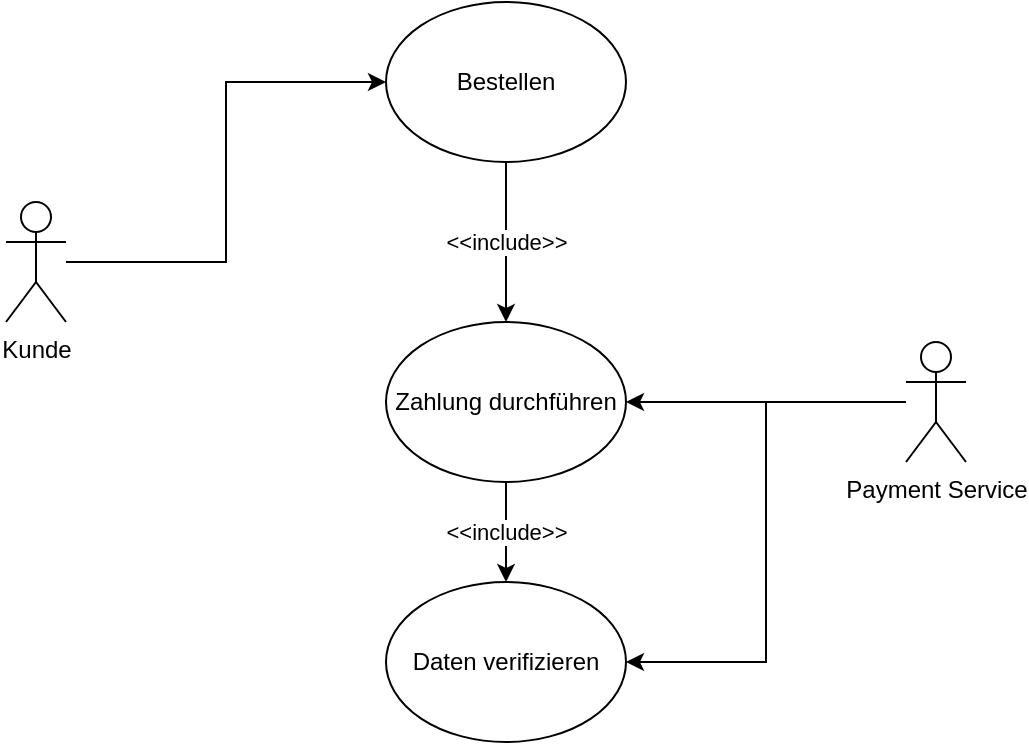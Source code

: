 <mxfile version="14.7.2" type="device"><diagram id="nvFEsnaTPt245RWx0sfy" name="Page-1"><mxGraphModel dx="1422" dy="832" grid="1" gridSize="10" guides="1" tooltips="1" connect="1" arrows="1" fold="1" page="1" pageScale="1" pageWidth="827" pageHeight="1169" math="0" shadow="0"><root><mxCell id="0"/><mxCell id="1" parent="0"/><mxCell id="0Tsr2rkA0bgnuqobSuf--5" style="edgeStyle=orthogonalEdgeStyle;rounded=0;orthogonalLoop=1;jettySize=auto;html=1;entryX=0;entryY=0.5;entryDx=0;entryDy=0;" edge="1" parent="1" source="0Tsr2rkA0bgnuqobSuf--1" target="0Tsr2rkA0bgnuqobSuf--3"><mxGeometry relative="1" as="geometry"/></mxCell><mxCell id="0Tsr2rkA0bgnuqobSuf--1" value="Kunde&lt;br&gt;" style="shape=umlActor;verticalLabelPosition=bottom;verticalAlign=top;html=1;outlineConnect=0;" vertex="1" parent="1"><mxGeometry x="110" y="310" width="30" height="60" as="geometry"/></mxCell><mxCell id="0Tsr2rkA0bgnuqobSuf--10" value="&amp;lt;&amp;lt;include&amp;gt;&amp;gt;" style="edgeStyle=orthogonalEdgeStyle;rounded=0;orthogonalLoop=1;jettySize=auto;html=1;entryX=0.5;entryY=0;entryDx=0;entryDy=0;" edge="1" parent="1" source="0Tsr2rkA0bgnuqobSuf--2" target="0Tsr2rkA0bgnuqobSuf--9"><mxGeometry relative="1" as="geometry"/></mxCell><mxCell id="0Tsr2rkA0bgnuqobSuf--2" value="Zahlung durchführen" style="ellipse;whiteSpace=wrap;html=1;" vertex="1" parent="1"><mxGeometry x="300" y="370" width="120" height="80" as="geometry"/></mxCell><mxCell id="0Tsr2rkA0bgnuqobSuf--7" value="&amp;lt;&amp;lt;include&amp;gt;&amp;gt;" style="edgeStyle=orthogonalEdgeStyle;rounded=0;orthogonalLoop=1;jettySize=auto;html=1;entryX=0.5;entryY=0;entryDx=0;entryDy=0;" edge="1" parent="1" source="0Tsr2rkA0bgnuqobSuf--3" target="0Tsr2rkA0bgnuqobSuf--2"><mxGeometry relative="1" as="geometry"/></mxCell><mxCell id="0Tsr2rkA0bgnuqobSuf--3" value="Bestellen" style="ellipse;whiteSpace=wrap;html=1;" vertex="1" parent="1"><mxGeometry x="300" y="210" width="120" height="80" as="geometry"/></mxCell><mxCell id="0Tsr2rkA0bgnuqobSuf--8" style="edgeStyle=orthogonalEdgeStyle;rounded=0;orthogonalLoop=1;jettySize=auto;html=1;entryX=1;entryY=0.5;entryDx=0;entryDy=0;" edge="1" parent="1" source="0Tsr2rkA0bgnuqobSuf--4" target="0Tsr2rkA0bgnuqobSuf--2"><mxGeometry relative="1" as="geometry"/></mxCell><mxCell id="0Tsr2rkA0bgnuqobSuf--11" style="edgeStyle=orthogonalEdgeStyle;rounded=0;orthogonalLoop=1;jettySize=auto;html=1;entryX=1;entryY=0.5;entryDx=0;entryDy=0;" edge="1" parent="1" source="0Tsr2rkA0bgnuqobSuf--4" target="0Tsr2rkA0bgnuqobSuf--9"><mxGeometry relative="1" as="geometry"/></mxCell><mxCell id="0Tsr2rkA0bgnuqobSuf--4" value="Payment Service" style="shape=umlActor;verticalLabelPosition=bottom;verticalAlign=top;html=1;outlineConnect=0;" vertex="1" parent="1"><mxGeometry x="560" y="380" width="30" height="60" as="geometry"/></mxCell><mxCell id="0Tsr2rkA0bgnuqobSuf--9" value="Daten verifizieren" style="ellipse;whiteSpace=wrap;html=1;" vertex="1" parent="1"><mxGeometry x="300" y="500" width="120" height="80" as="geometry"/></mxCell></root></mxGraphModel></diagram></mxfile>